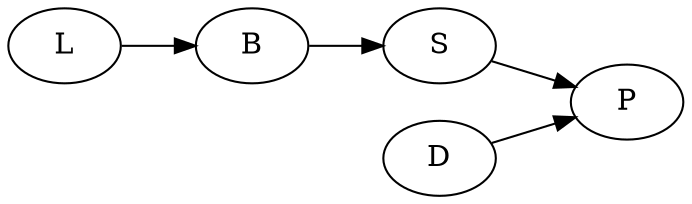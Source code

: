 digraph {
    graph[rankdir=LR];
    L;
    B;
    S;
    D;
    P;
    L -> B;
    B -> S;
    S -> P;
    D -> P;
}